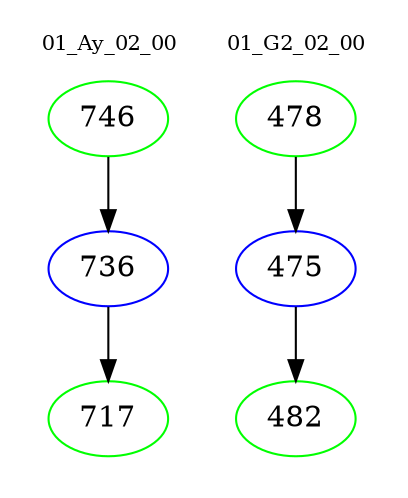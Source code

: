 digraph{
subgraph cluster_0 {
color = white
label = "01_Ay_02_00";
fontsize=10;
T0_746 [label="746", color="green"]
T0_746 -> T0_736 [color="black"]
T0_736 [label="736", color="blue"]
T0_736 -> T0_717 [color="black"]
T0_717 [label="717", color="green"]
}
subgraph cluster_1 {
color = white
label = "01_G2_02_00";
fontsize=10;
T1_478 [label="478", color="green"]
T1_478 -> T1_475 [color="black"]
T1_475 [label="475", color="blue"]
T1_475 -> T1_482 [color="black"]
T1_482 [label="482", color="green"]
}
}
